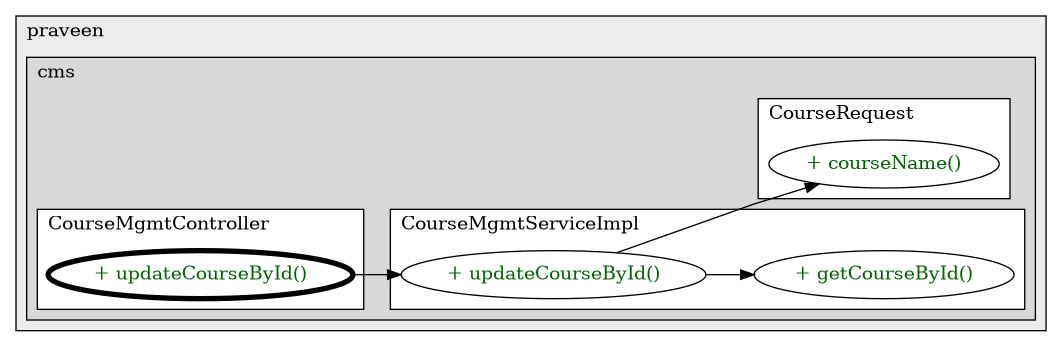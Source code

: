 @startuml

/' diagram meta data start
config=CallConfiguration;
{
  "rootMethod": "s.praveen.cms.controller.CourseMgmtController#updateCourseById(long,CourseRequest)",
  "projectClassification": {
    "searchMode": "OpenProject", // OpenProject, AllProjects
    "includedProjects": "",
    "pathEndKeywords": "*.impl",
    "isClientPath": "",
    "isClientName": "",
    "isTestPath": "",
    "isTestName": "",
    "isMappingPath": "",
    "isMappingName": "",
    "isDataAccessPath": "",
    "isDataAccessName": "",
    "isDataStructurePath": "",
    "isDataStructureName": "",
    "isInterfaceStructuresPath": "",
    "isInterfaceStructuresName": "",
    "isEntryPointPath": "",
    "isEntryPointName": "",
    "treatFinalFieldsAsMandatory": false
  },
  "graphRestriction": {
    "classPackageExcludeFilter": "",
    "classPackageIncludeFilter": "",
    "classNameExcludeFilter": "",
    "classNameIncludeFilter": "",
    "methodNameExcludeFilter": "",
    "methodNameIncludeFilter": "",
    "removeByInheritance": "", // inheritance/annotation based filtering is done in a second step
    "removeByAnnotation": "",
    "removeByClassPackage": "", // cleanup the graph after inheritance/annotation based filtering is done
    "removeByClassName": "",
    "cutMappings": false,
    "cutEnum": true,
    "cutTests": true,
    "cutClient": true,
    "cutDataAccess": true,
    "cutInterfaceStructures": true,
    "cutDataStructures": true,
    "cutGetterAndSetter": true,
    "cutConstructors": true
  },
  "graphTraversal": {
    "forwardDepth": 3,
    "backwardDepth": 3,
    "classPackageExcludeFilter": "",
    "classPackageIncludeFilter": "",
    "classNameExcludeFilter": "",
    "classNameIncludeFilter": "",
    "methodNameExcludeFilter": "",
    "methodNameIncludeFilter": "",
    "hideMappings": false,
    "hideDataStructures": false,
    "hidePrivateMethods": true,
    "hideInterfaceCalls": true, // indirection: implementation -> interface (is hidden) -> implementation
    "onlyShowApplicationEntryPoints": false, // root node is included
    "useMethodCallsForStructureDiagram": "ForwardOnly" // ForwardOnly, BothDirections, No
  },
  "details": {
    "aggregation": "GroupByClass", // ByClass, GroupByClass, None
    "showMethodParametersTypes": false,
    "showMethodParametersNames": false,
    "showMethodReturnType": false,
    "showPackageLevels": 2,
    "showCallOrder": false,
    "edgeMode": "MethodsOnly", // TypesOnly, MethodsOnly, TypesAndMethods, MethodsAndDirectTypeUsage
    "showDetailedClassStructure": false
  },
  "rootClass": "s.praveen.cms.controller.CourseMgmtController",
  "extensionCallbackMethod": "" // qualified.class.name#methodName - signature: public static String method(String)
}
diagram meta data end '/



digraph g {
    rankdir="LR"
    splines=polyline
    

'nodes 
subgraph cluster_321882441 { 
   	label=praveen
	labeljust=l
	fillcolor="#ececec"
	style=filled
   
   subgraph cluster_1915834990 { 
   	label=cms
	labeljust=l
	fillcolor="#d8d8d8"
	style=filled
   
   subgraph cluster_1503865723 { 
   	label=CourseMgmtServiceImpl
	labeljust=l
	fillcolor=white
	style=filled
   
   CourseMgmtServiceImpl105350576XXXgetCourseById3327612[
	label="+ getCourseById()"
	style=filled
	fillcolor=white
	tooltip="CourseMgmtServiceImpl

&#10;  Gets course by id.&#10; &#10;  @param id the id&#10;  @return the course by id&#10;  @throws EnityNotFoundException the enity not found exception&#10; "
	fontcolor=darkgreen
];

CourseMgmtServiceImpl105350576XXXupdateCourseById370737436[
	label="+ updateCourseById()"
	style=filled
	fillcolor=white
	tooltip="CourseMgmtServiceImpl

&#10;  Update course by id course.&#10; &#10;  @param id the id&#10;  @param request the request&#10;  @return the course&#10;  @throws EnityNotFoundException the enity not found exception&#10; "
	fontcolor=darkgreen
];
} 

subgraph cluster_189740563 { 
   	label=CourseMgmtController
	labeljust=l
	fillcolor=white
	style=filled
   
   CourseMgmtController1177992531XXXupdateCourseById370737436[
	label="+ updateCourseById()"
	style=filled
	fillcolor=white
	tooltip="CourseMgmtController

&#10;  Update course by id response entity.&#10; &#10;  @param id the id&#10;  @param request the request&#10;  @return the response entity&#10; "
	penwidth=4
	fontcolor=darkgreen
];
} 

subgraph cluster_864202559 { 
   	label=CourseRequest
	labeljust=l
	fillcolor=white
	style=filled
   
   CourseRequest1044045465XXXcourseName0[
	label="+ courseName()"
	style=filled
	fillcolor=white
	tooltip="CourseRequest

null"
	fontcolor=darkgreen
];
} 
} 
} 

'edges    
CourseMgmtController1177992531XXXupdateCourseById370737436 -> CourseMgmtServiceImpl105350576XXXupdateCourseById370737436;
CourseMgmtServiceImpl105350576XXXupdateCourseById370737436 -> CourseMgmtServiceImpl105350576XXXgetCourseById3327612;
CourseMgmtServiceImpl105350576XXXupdateCourseById370737436 -> CourseRequest1044045465XXXcourseName0;
    
}
@enduml